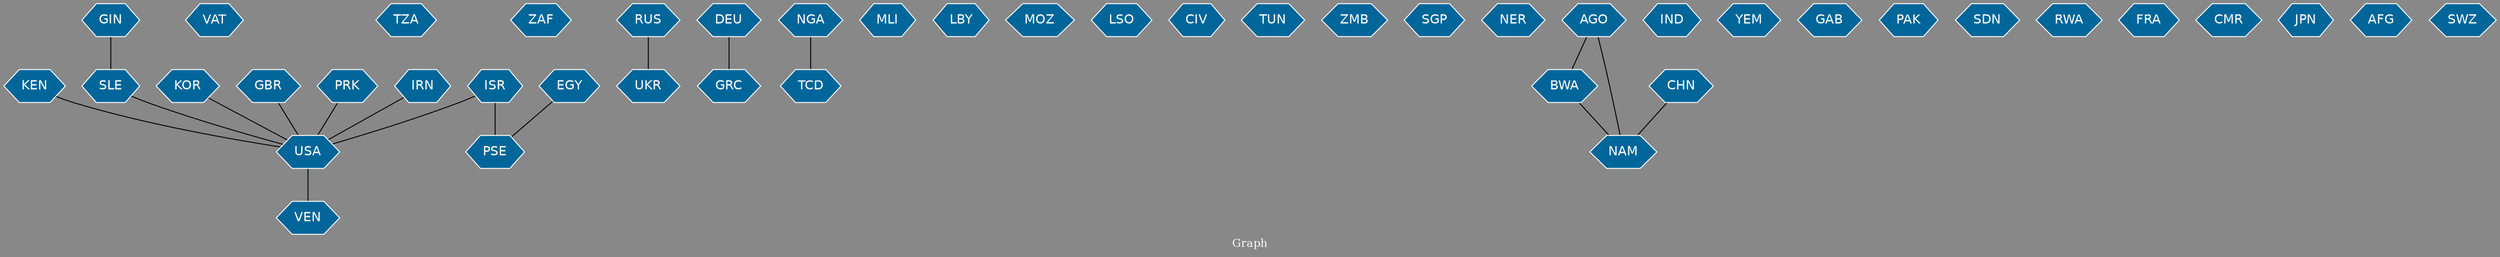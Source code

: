 // Countries together in item graph
graph {
	graph [bgcolor="#888888" fontcolor=white fontsize=12 label="Graph" outputorder=edgesfirst overlap=prism]
	node [color=white fillcolor="#006699" fontcolor=white fontname=Helvetica shape=hexagon style=filled]
	edge [arrowhead=open color=black fontcolor=white fontname=Courier fontsize=12]
		KEN [label=KEN]
		VAT [label=VAT]
		TZA [label=TZA]
		ZAF [label=ZAF]
		USA [label=USA]
		RUS [label=RUS]
		ISR [label=ISR]
		PSE [label=PSE]
		EGY [label=EGY]
		DEU [label=DEU]
		GRC [label=GRC]
		SLE [label=SLE]
		UKR [label=UKR]
		NGA [label=NGA]
		MLI [label=MLI]
		LBY [label=LBY]
		MOZ [label=MOZ]
		LSO [label=LSO]
		CIV [label=CIV]
		TUN [label=TUN]
		GIN [label=GIN]
		ZMB [label=ZMB]
		KOR [label=KOR]
		SGP [label=SGP]
		NER [label=NER]
		BWA [label=BWA]
		IND [label=IND]
		YEM [label=YEM]
		GAB [label=GAB]
		NAM [label=NAM]
		PAK [label=PAK]
		SDN [label=SDN]
		RWA [label=RWA]
		FRA [label=FRA]
		CMR [label=CMR]
		GBR [label=GBR]
		TCD [label=TCD]
		PRK [label=PRK]
		JPN [label=JPN]
		AFG [label=AFG]
		AGO [label=AGO]
		CHN [label=CHN]
		SWZ [label=SWZ]
		IRN [label=IRN]
		VEN [label=VEN]
			CHN -- NAM [weight=1]
			AGO -- NAM [weight=1]
			ISR -- PSE [weight=2]
			USA -- VEN [weight=1]
			SLE -- USA [weight=1]
			GIN -- SLE [weight=1]
			KOR -- USA [weight=1]
			PRK -- USA [weight=1]
			AGO -- BWA [weight=1]
			RUS -- UKR [weight=1]
			KEN -- USA [weight=1]
			GBR -- USA [weight=1]
			IRN -- USA [weight=1]
			EGY -- PSE [weight=1]
			NGA -- TCD [weight=1]
			ISR -- USA [weight=2]
			DEU -- GRC [weight=1]
			BWA -- NAM [weight=1]
}